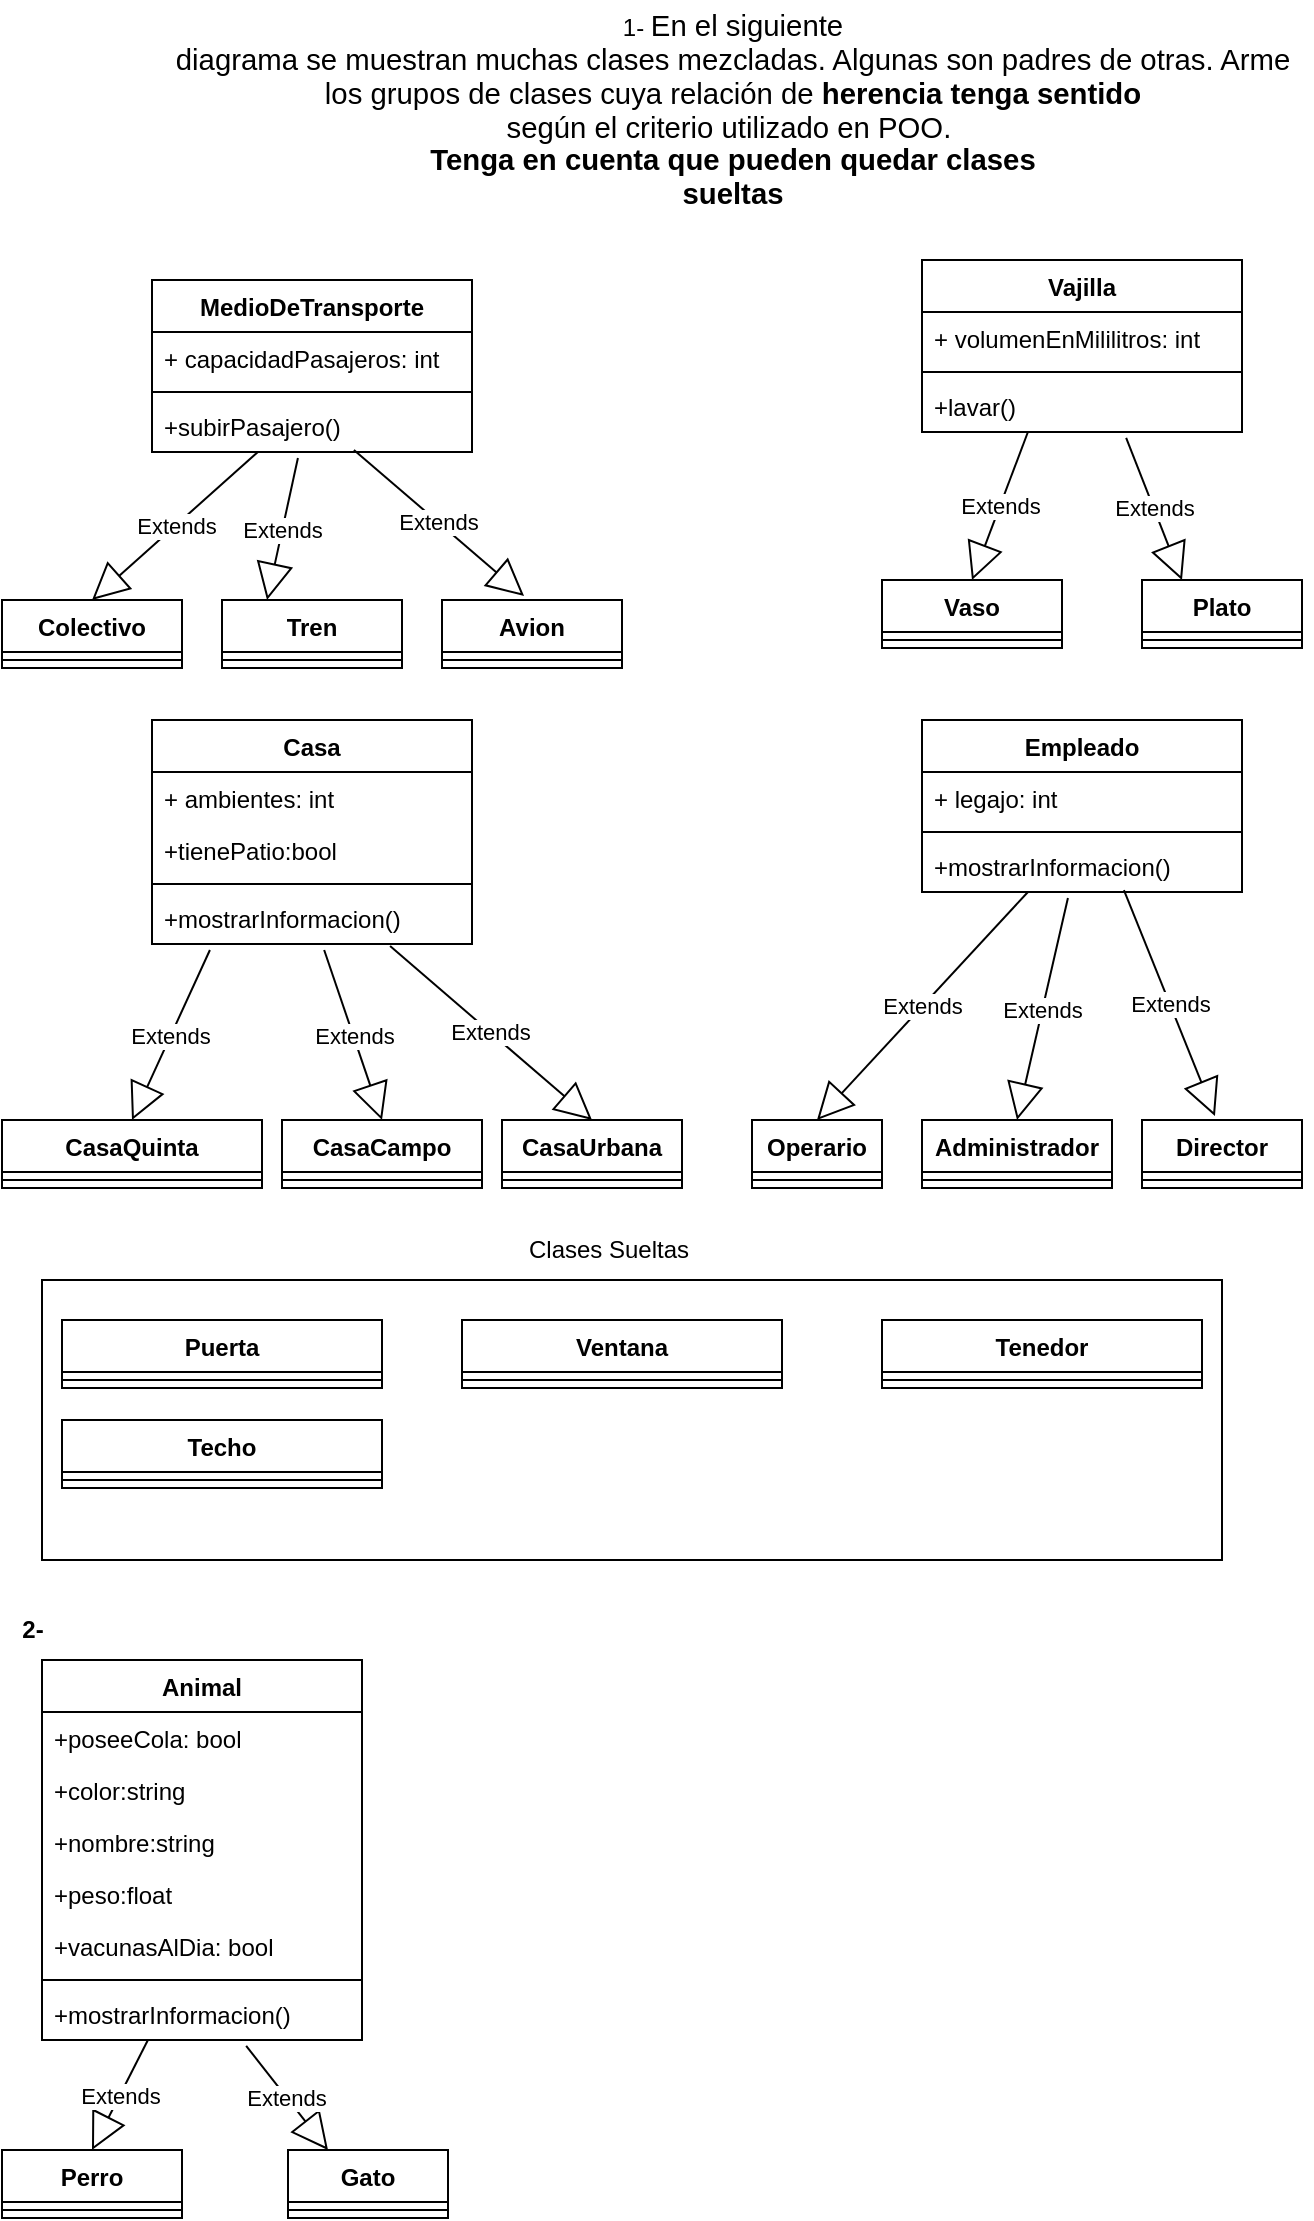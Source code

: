 <mxfile version="24.7.7">
  <diagram name="Página-1" id="v4MbO0O0t_6_hfZHMSL5">
    <mxGraphModel dx="2534" dy="1595" grid="1" gridSize="10" guides="1" tooltips="1" connect="1" arrows="1" fold="1" page="1" pageScale="1" pageWidth="827" pageHeight="1169" math="0" shadow="0">
      <root>
        <mxCell id="0" />
        <mxCell id="1" parent="0" />
        <mxCell id="Hj_mvoe4v4G8sIlKdI5h-2" value="MedioDeTransporte" style="swimlane;fontStyle=1;align=center;verticalAlign=top;childLayout=stackLayout;horizontal=1;startSize=26;horizontalStack=0;resizeParent=1;resizeParentMax=0;resizeLast=0;collapsible=1;marginBottom=0;whiteSpace=wrap;html=1;" vertex="1" parent="1">
          <mxGeometry x="-1425" y="-160" width="160" height="86" as="geometry" />
        </mxCell>
        <mxCell id="Hj_mvoe4v4G8sIlKdI5h-3" value="+ capacidadPasajeros: int" style="text;strokeColor=none;fillColor=none;align=left;verticalAlign=top;spacingLeft=4;spacingRight=4;overflow=hidden;rotatable=0;points=[[0,0.5],[1,0.5]];portConstraint=eastwest;whiteSpace=wrap;html=1;" vertex="1" parent="Hj_mvoe4v4G8sIlKdI5h-2">
          <mxGeometry y="26" width="160" height="26" as="geometry" />
        </mxCell>
        <mxCell id="Hj_mvoe4v4G8sIlKdI5h-4" value="" style="line;strokeWidth=1;fillColor=none;align=left;verticalAlign=middle;spacingTop=-1;spacingLeft=3;spacingRight=3;rotatable=0;labelPosition=right;points=[];portConstraint=eastwest;strokeColor=inherit;" vertex="1" parent="Hj_mvoe4v4G8sIlKdI5h-2">
          <mxGeometry y="52" width="160" height="8" as="geometry" />
        </mxCell>
        <mxCell id="Hj_mvoe4v4G8sIlKdI5h-5" value="+subirPasajero()" style="text;strokeColor=none;fillColor=none;align=left;verticalAlign=top;spacingLeft=4;spacingRight=4;overflow=hidden;rotatable=0;points=[[0,0.5],[1,0.5]];portConstraint=eastwest;whiteSpace=wrap;html=1;" vertex="1" parent="Hj_mvoe4v4G8sIlKdI5h-2">
          <mxGeometry y="60" width="160" height="26" as="geometry" />
        </mxCell>
        <mxCell id="Hj_mvoe4v4G8sIlKdI5h-6" value="Colectivo" style="swimlane;fontStyle=1;align=center;verticalAlign=top;childLayout=stackLayout;horizontal=1;startSize=26;horizontalStack=0;resizeParent=1;resizeParentMax=0;resizeLast=0;collapsible=1;marginBottom=0;whiteSpace=wrap;html=1;" vertex="1" parent="1">
          <mxGeometry x="-1500" width="90" height="34" as="geometry" />
        </mxCell>
        <mxCell id="Hj_mvoe4v4G8sIlKdI5h-8" value="" style="line;strokeWidth=1;fillColor=none;align=left;verticalAlign=middle;spacingTop=-1;spacingLeft=3;spacingRight=3;rotatable=0;labelPosition=right;points=[];portConstraint=eastwest;strokeColor=inherit;" vertex="1" parent="Hj_mvoe4v4G8sIlKdI5h-6">
          <mxGeometry y="26" width="90" height="8" as="geometry" />
        </mxCell>
        <mxCell id="Hj_mvoe4v4G8sIlKdI5h-10" value="Extends" style="endArrow=block;endSize=16;endFill=0;html=1;rounded=0;entryX=0.25;entryY=0;entryDx=0;entryDy=0;exitX=0.456;exitY=1.115;exitDx=0;exitDy=0;exitPerimeter=0;" edge="1" parent="1" source="Hj_mvoe4v4G8sIlKdI5h-5" target="Hj_mvoe4v4G8sIlKdI5h-11">
          <mxGeometry width="160" relative="1" as="geometry">
            <mxPoint x="-1380" y="-70" as="sourcePoint" />
            <mxPoint x="-990" y="-30" as="targetPoint" />
          </mxGeometry>
        </mxCell>
        <mxCell id="Hj_mvoe4v4G8sIlKdI5h-11" value="Tren" style="swimlane;fontStyle=1;align=center;verticalAlign=top;childLayout=stackLayout;horizontal=1;startSize=26;horizontalStack=0;resizeParent=1;resizeParentMax=0;resizeLast=0;collapsible=1;marginBottom=0;whiteSpace=wrap;html=1;" vertex="1" parent="1">
          <mxGeometry x="-1390" width="90" height="34" as="geometry" />
        </mxCell>
        <mxCell id="Hj_mvoe4v4G8sIlKdI5h-12" value="" style="line;strokeWidth=1;fillColor=none;align=left;verticalAlign=middle;spacingTop=-1;spacingLeft=3;spacingRight=3;rotatable=0;labelPosition=right;points=[];portConstraint=eastwest;strokeColor=inherit;" vertex="1" parent="Hj_mvoe4v4G8sIlKdI5h-11">
          <mxGeometry y="26" width="90" height="8" as="geometry" />
        </mxCell>
        <mxCell id="Hj_mvoe4v4G8sIlKdI5h-13" value="Extends" style="endArrow=block;endSize=16;endFill=0;html=1;rounded=0;entryX=0.5;entryY=0;entryDx=0;entryDy=0;exitX=0.331;exitY=1;exitDx=0;exitDy=0;exitPerimeter=0;" edge="1" parent="1" source="Hj_mvoe4v4G8sIlKdI5h-5" target="Hj_mvoe4v4G8sIlKdI5h-6">
          <mxGeometry width="160" relative="1" as="geometry">
            <mxPoint x="-1370" y="-60" as="sourcePoint" />
            <mxPoint x="-1310" y="10" as="targetPoint" />
          </mxGeometry>
        </mxCell>
        <mxCell id="Hj_mvoe4v4G8sIlKdI5h-14" value="Avion" style="swimlane;fontStyle=1;align=center;verticalAlign=top;childLayout=stackLayout;horizontal=1;startSize=26;horizontalStack=0;resizeParent=1;resizeParentMax=0;resizeLast=0;collapsible=1;marginBottom=0;whiteSpace=wrap;html=1;" vertex="1" parent="1">
          <mxGeometry x="-1280" width="90" height="34" as="geometry" />
        </mxCell>
        <mxCell id="Hj_mvoe4v4G8sIlKdI5h-15" value="" style="line;strokeWidth=1;fillColor=none;align=left;verticalAlign=middle;spacingTop=-1;spacingLeft=3;spacingRight=3;rotatable=0;labelPosition=right;points=[];portConstraint=eastwest;strokeColor=inherit;" vertex="1" parent="Hj_mvoe4v4G8sIlKdI5h-14">
          <mxGeometry y="26" width="90" height="8" as="geometry" />
        </mxCell>
        <mxCell id="Hj_mvoe4v4G8sIlKdI5h-16" value="Extends" style="endArrow=block;endSize=16;endFill=0;html=1;rounded=0;entryX=0.456;entryY=-0.059;entryDx=0;entryDy=0;exitX=0.631;exitY=0.962;exitDx=0;exitDy=0;exitPerimeter=0;entryPerimeter=0;" edge="1" parent="1" source="Hj_mvoe4v4G8sIlKdI5h-5" target="Hj_mvoe4v4G8sIlKdI5h-14">
          <mxGeometry width="160" relative="1" as="geometry">
            <mxPoint x="-1370" y="-60" as="sourcePoint" />
            <mxPoint x="-1380" y="10" as="targetPoint" />
          </mxGeometry>
        </mxCell>
        <mxCell id="Hj_mvoe4v4G8sIlKdI5h-17" value="Casa" style="swimlane;fontStyle=1;align=center;verticalAlign=top;childLayout=stackLayout;horizontal=1;startSize=26;horizontalStack=0;resizeParent=1;resizeParentMax=0;resizeLast=0;collapsible=1;marginBottom=0;whiteSpace=wrap;html=1;" vertex="1" parent="1">
          <mxGeometry x="-1425" y="60" width="160" height="112" as="geometry" />
        </mxCell>
        <mxCell id="Hj_mvoe4v4G8sIlKdI5h-18" value="+ ambientes: int" style="text;strokeColor=none;fillColor=none;align=left;verticalAlign=top;spacingLeft=4;spacingRight=4;overflow=hidden;rotatable=0;points=[[0,0.5],[1,0.5]];portConstraint=eastwest;whiteSpace=wrap;html=1;" vertex="1" parent="Hj_mvoe4v4G8sIlKdI5h-17">
          <mxGeometry y="26" width="160" height="26" as="geometry" />
        </mxCell>
        <mxCell id="Hj_mvoe4v4G8sIlKdI5h-30" value="+tienePatio:bool" style="text;strokeColor=none;fillColor=none;align=left;verticalAlign=top;spacingLeft=4;spacingRight=4;overflow=hidden;rotatable=0;points=[[0,0.5],[1,0.5]];portConstraint=eastwest;whiteSpace=wrap;html=1;" vertex="1" parent="Hj_mvoe4v4G8sIlKdI5h-17">
          <mxGeometry y="52" width="160" height="26" as="geometry" />
        </mxCell>
        <mxCell id="Hj_mvoe4v4G8sIlKdI5h-19" value="" style="line;strokeWidth=1;fillColor=none;align=left;verticalAlign=middle;spacingTop=-1;spacingLeft=3;spacingRight=3;rotatable=0;labelPosition=right;points=[];portConstraint=eastwest;strokeColor=inherit;" vertex="1" parent="Hj_mvoe4v4G8sIlKdI5h-17">
          <mxGeometry y="78" width="160" height="8" as="geometry" />
        </mxCell>
        <mxCell id="Hj_mvoe4v4G8sIlKdI5h-20" value="+mostrarInformacion()" style="text;strokeColor=none;fillColor=none;align=left;verticalAlign=top;spacingLeft=4;spacingRight=4;overflow=hidden;rotatable=0;points=[[0,0.5],[1,0.5]];portConstraint=eastwest;whiteSpace=wrap;html=1;" vertex="1" parent="Hj_mvoe4v4G8sIlKdI5h-17">
          <mxGeometry y="86" width="160" height="26" as="geometry" />
        </mxCell>
        <mxCell id="Hj_mvoe4v4G8sIlKdI5h-21" value="CasaQuinta" style="swimlane;fontStyle=1;align=center;verticalAlign=top;childLayout=stackLayout;horizontal=1;startSize=26;horizontalStack=0;resizeParent=1;resizeParentMax=0;resizeLast=0;collapsible=1;marginBottom=0;whiteSpace=wrap;html=1;" vertex="1" parent="1">
          <mxGeometry x="-1500" y="260" width="130" height="34" as="geometry" />
        </mxCell>
        <mxCell id="Hj_mvoe4v4G8sIlKdI5h-22" value="" style="line;strokeWidth=1;fillColor=none;align=left;verticalAlign=middle;spacingTop=-1;spacingLeft=3;spacingRight=3;rotatable=0;labelPosition=right;points=[];portConstraint=eastwest;strokeColor=inherit;" vertex="1" parent="Hj_mvoe4v4G8sIlKdI5h-21">
          <mxGeometry y="26" width="130" height="8" as="geometry" />
        </mxCell>
        <mxCell id="Hj_mvoe4v4G8sIlKdI5h-23" value="Extends" style="endArrow=block;endSize=16;endFill=0;html=1;rounded=0;entryX=0.5;entryY=0;entryDx=0;entryDy=0;exitX=0.538;exitY=1.115;exitDx=0;exitDy=0;exitPerimeter=0;" edge="1" parent="1" source="Hj_mvoe4v4G8sIlKdI5h-20" target="Hj_mvoe4v4G8sIlKdI5h-24">
          <mxGeometry width="160" relative="1" as="geometry">
            <mxPoint x="-1380" y="150" as="sourcePoint" />
            <mxPoint x="-990" y="190" as="targetPoint" />
          </mxGeometry>
        </mxCell>
        <mxCell id="Hj_mvoe4v4G8sIlKdI5h-24" value="CasaCampo" style="swimlane;fontStyle=1;align=center;verticalAlign=top;childLayout=stackLayout;horizontal=1;startSize=26;horizontalStack=0;resizeParent=1;resizeParentMax=0;resizeLast=0;collapsible=1;marginBottom=0;whiteSpace=wrap;html=1;" vertex="1" parent="1">
          <mxGeometry x="-1360" y="260" width="100" height="34" as="geometry" />
        </mxCell>
        <mxCell id="Hj_mvoe4v4G8sIlKdI5h-25" value="" style="line;strokeWidth=1;fillColor=none;align=left;verticalAlign=middle;spacingTop=-1;spacingLeft=3;spacingRight=3;rotatable=0;labelPosition=right;points=[];portConstraint=eastwest;strokeColor=inherit;" vertex="1" parent="Hj_mvoe4v4G8sIlKdI5h-24">
          <mxGeometry y="26" width="100" height="8" as="geometry" />
        </mxCell>
        <mxCell id="Hj_mvoe4v4G8sIlKdI5h-26" value="Extends" style="endArrow=block;endSize=16;endFill=0;html=1;rounded=0;entryX=0.5;entryY=0;entryDx=0;entryDy=0;exitX=0.181;exitY=1.115;exitDx=0;exitDy=0;exitPerimeter=0;" edge="1" parent="1" source="Hj_mvoe4v4G8sIlKdI5h-20" target="Hj_mvoe4v4G8sIlKdI5h-21">
          <mxGeometry width="160" relative="1" as="geometry">
            <mxPoint x="-1370" y="160" as="sourcePoint" />
            <mxPoint x="-1310" y="230" as="targetPoint" />
          </mxGeometry>
        </mxCell>
        <mxCell id="Hj_mvoe4v4G8sIlKdI5h-31" value="Vajilla" style="swimlane;fontStyle=1;align=center;verticalAlign=top;childLayout=stackLayout;horizontal=1;startSize=26;horizontalStack=0;resizeParent=1;resizeParentMax=0;resizeLast=0;collapsible=1;marginBottom=0;whiteSpace=wrap;html=1;" vertex="1" parent="1">
          <mxGeometry x="-1040" y="-170" width="160" height="86" as="geometry" />
        </mxCell>
        <mxCell id="Hj_mvoe4v4G8sIlKdI5h-32" value="+ volumenEnMililitros: int" style="text;strokeColor=none;fillColor=none;align=left;verticalAlign=top;spacingLeft=4;spacingRight=4;overflow=hidden;rotatable=0;points=[[0,0.5],[1,0.5]];portConstraint=eastwest;whiteSpace=wrap;html=1;" vertex="1" parent="Hj_mvoe4v4G8sIlKdI5h-31">
          <mxGeometry y="26" width="160" height="26" as="geometry" />
        </mxCell>
        <mxCell id="Hj_mvoe4v4G8sIlKdI5h-33" value="" style="line;strokeWidth=1;fillColor=none;align=left;verticalAlign=middle;spacingTop=-1;spacingLeft=3;spacingRight=3;rotatable=0;labelPosition=right;points=[];portConstraint=eastwest;strokeColor=inherit;" vertex="1" parent="Hj_mvoe4v4G8sIlKdI5h-31">
          <mxGeometry y="52" width="160" height="8" as="geometry" />
        </mxCell>
        <mxCell id="Hj_mvoe4v4G8sIlKdI5h-34" value="+lavar()" style="text;strokeColor=none;fillColor=none;align=left;verticalAlign=top;spacingLeft=4;spacingRight=4;overflow=hidden;rotatable=0;points=[[0,0.5],[1,0.5]];portConstraint=eastwest;whiteSpace=wrap;html=1;" vertex="1" parent="Hj_mvoe4v4G8sIlKdI5h-31">
          <mxGeometry y="60" width="160" height="26" as="geometry" />
        </mxCell>
        <mxCell id="Hj_mvoe4v4G8sIlKdI5h-35" value="Vaso" style="swimlane;fontStyle=1;align=center;verticalAlign=top;childLayout=stackLayout;horizontal=1;startSize=26;horizontalStack=0;resizeParent=1;resizeParentMax=0;resizeLast=0;collapsible=1;marginBottom=0;whiteSpace=wrap;html=1;" vertex="1" parent="1">
          <mxGeometry x="-1060" y="-10" width="90" height="34" as="geometry" />
        </mxCell>
        <mxCell id="Hj_mvoe4v4G8sIlKdI5h-36" value="" style="line;strokeWidth=1;fillColor=none;align=left;verticalAlign=middle;spacingTop=-1;spacingLeft=3;spacingRight=3;rotatable=0;labelPosition=right;points=[];portConstraint=eastwest;strokeColor=inherit;" vertex="1" parent="Hj_mvoe4v4G8sIlKdI5h-35">
          <mxGeometry y="26" width="90" height="8" as="geometry" />
        </mxCell>
        <mxCell id="Hj_mvoe4v4G8sIlKdI5h-37" value="Extends" style="endArrow=block;endSize=16;endFill=0;html=1;rounded=0;entryX=0.25;entryY=0;entryDx=0;entryDy=0;exitX=0.638;exitY=1.115;exitDx=0;exitDy=0;exitPerimeter=0;" edge="1" parent="1" source="Hj_mvoe4v4G8sIlKdI5h-34" target="Hj_mvoe4v4G8sIlKdI5h-38">
          <mxGeometry width="160" relative="1" as="geometry">
            <mxPoint x="-960" y="-80" as="sourcePoint" />
            <mxPoint x="-570" y="-40" as="targetPoint" />
          </mxGeometry>
        </mxCell>
        <mxCell id="Hj_mvoe4v4G8sIlKdI5h-38" value="Plato" style="swimlane;fontStyle=1;align=center;verticalAlign=top;childLayout=stackLayout;horizontal=1;startSize=26;horizontalStack=0;resizeParent=1;resizeParentMax=0;resizeLast=0;collapsible=1;marginBottom=0;whiteSpace=wrap;html=1;" vertex="1" parent="1">
          <mxGeometry x="-930" y="-10" width="80" height="34" as="geometry" />
        </mxCell>
        <mxCell id="Hj_mvoe4v4G8sIlKdI5h-39" value="" style="line;strokeWidth=1;fillColor=none;align=left;verticalAlign=middle;spacingTop=-1;spacingLeft=3;spacingRight=3;rotatable=0;labelPosition=right;points=[];portConstraint=eastwest;strokeColor=inherit;" vertex="1" parent="Hj_mvoe4v4G8sIlKdI5h-38">
          <mxGeometry y="26" width="80" height="8" as="geometry" />
        </mxCell>
        <mxCell id="Hj_mvoe4v4G8sIlKdI5h-40" value="Extends" style="endArrow=block;endSize=16;endFill=0;html=1;rounded=0;entryX=0.5;entryY=0;entryDx=0;entryDy=0;exitX=0.331;exitY=1;exitDx=0;exitDy=0;exitPerimeter=0;" edge="1" parent="1" source="Hj_mvoe4v4G8sIlKdI5h-34" target="Hj_mvoe4v4G8sIlKdI5h-35">
          <mxGeometry width="160" relative="1" as="geometry">
            <mxPoint x="-950" y="-70" as="sourcePoint" />
            <mxPoint x="-890" as="targetPoint" />
          </mxGeometry>
        </mxCell>
        <mxCell id="Hj_mvoe4v4G8sIlKdI5h-44" value="Empleado" style="swimlane;fontStyle=1;align=center;verticalAlign=top;childLayout=stackLayout;horizontal=1;startSize=26;horizontalStack=0;resizeParent=1;resizeParentMax=0;resizeLast=0;collapsible=1;marginBottom=0;whiteSpace=wrap;html=1;" vertex="1" parent="1">
          <mxGeometry x="-1040" y="60" width="160" height="86" as="geometry" />
        </mxCell>
        <mxCell id="Hj_mvoe4v4G8sIlKdI5h-45" value="+ legajo: int" style="text;strokeColor=none;fillColor=none;align=left;verticalAlign=top;spacingLeft=4;spacingRight=4;overflow=hidden;rotatable=0;points=[[0,0.5],[1,0.5]];portConstraint=eastwest;whiteSpace=wrap;html=1;" vertex="1" parent="Hj_mvoe4v4G8sIlKdI5h-44">
          <mxGeometry y="26" width="160" height="26" as="geometry" />
        </mxCell>
        <mxCell id="Hj_mvoe4v4G8sIlKdI5h-46" value="" style="line;strokeWidth=1;fillColor=none;align=left;verticalAlign=middle;spacingTop=-1;spacingLeft=3;spacingRight=3;rotatable=0;labelPosition=right;points=[];portConstraint=eastwest;strokeColor=inherit;" vertex="1" parent="Hj_mvoe4v4G8sIlKdI5h-44">
          <mxGeometry y="52" width="160" height="8" as="geometry" />
        </mxCell>
        <mxCell id="Hj_mvoe4v4G8sIlKdI5h-47" value="+mostrarInformacion()" style="text;strokeColor=none;fillColor=none;align=left;verticalAlign=top;spacingLeft=4;spacingRight=4;overflow=hidden;rotatable=0;points=[[0,0.5],[1,0.5]];portConstraint=eastwest;whiteSpace=wrap;html=1;" vertex="1" parent="Hj_mvoe4v4G8sIlKdI5h-44">
          <mxGeometry y="60" width="160" height="26" as="geometry" />
        </mxCell>
        <mxCell id="Hj_mvoe4v4G8sIlKdI5h-48" value="Operario" style="swimlane;fontStyle=1;align=center;verticalAlign=top;childLayout=stackLayout;horizontal=1;startSize=26;horizontalStack=0;resizeParent=1;resizeParentMax=0;resizeLast=0;collapsible=1;marginBottom=0;whiteSpace=wrap;html=1;" vertex="1" parent="1">
          <mxGeometry x="-1125" y="260" width="65" height="34" as="geometry" />
        </mxCell>
        <mxCell id="Hj_mvoe4v4G8sIlKdI5h-49" value="" style="line;strokeWidth=1;fillColor=none;align=left;verticalAlign=middle;spacingTop=-1;spacingLeft=3;spacingRight=3;rotatable=0;labelPosition=right;points=[];portConstraint=eastwest;strokeColor=inherit;" vertex="1" parent="Hj_mvoe4v4G8sIlKdI5h-48">
          <mxGeometry y="26" width="65" height="8" as="geometry" />
        </mxCell>
        <mxCell id="Hj_mvoe4v4G8sIlKdI5h-50" value="Extends" style="endArrow=block;endSize=16;endFill=0;html=1;rounded=0;entryX=0.5;entryY=0;entryDx=0;entryDy=0;exitX=0.456;exitY=1.115;exitDx=0;exitDy=0;exitPerimeter=0;" edge="1" parent="1" source="Hj_mvoe4v4G8sIlKdI5h-47" target="Hj_mvoe4v4G8sIlKdI5h-51">
          <mxGeometry width="160" relative="1" as="geometry">
            <mxPoint x="-840" y="150" as="sourcePoint" />
            <mxPoint x="-450" y="190" as="targetPoint" />
          </mxGeometry>
        </mxCell>
        <mxCell id="Hj_mvoe4v4G8sIlKdI5h-51" value="Administrador" style="swimlane;fontStyle=1;align=center;verticalAlign=top;childLayout=stackLayout;horizontal=1;startSize=26;horizontalStack=0;resizeParent=1;resizeParentMax=0;resizeLast=0;collapsible=1;marginBottom=0;whiteSpace=wrap;html=1;" vertex="1" parent="1">
          <mxGeometry x="-1040" y="260" width="95" height="34" as="geometry" />
        </mxCell>
        <mxCell id="Hj_mvoe4v4G8sIlKdI5h-52" value="" style="line;strokeWidth=1;fillColor=none;align=left;verticalAlign=middle;spacingTop=-1;spacingLeft=3;spacingRight=3;rotatable=0;labelPosition=right;points=[];portConstraint=eastwest;strokeColor=inherit;" vertex="1" parent="Hj_mvoe4v4G8sIlKdI5h-51">
          <mxGeometry y="26" width="95" height="8" as="geometry" />
        </mxCell>
        <mxCell id="Hj_mvoe4v4G8sIlKdI5h-53" value="Extends" style="endArrow=block;endSize=16;endFill=0;html=1;rounded=0;entryX=0.5;entryY=0;entryDx=0;entryDy=0;exitX=0.331;exitY=1;exitDx=0;exitDy=0;exitPerimeter=0;" edge="1" parent="1" source="Hj_mvoe4v4G8sIlKdI5h-47" target="Hj_mvoe4v4G8sIlKdI5h-48">
          <mxGeometry width="160" relative="1" as="geometry">
            <mxPoint x="-830" y="160" as="sourcePoint" />
            <mxPoint x="-770" y="230" as="targetPoint" />
          </mxGeometry>
        </mxCell>
        <mxCell id="Hj_mvoe4v4G8sIlKdI5h-54" value="Director" style="swimlane;fontStyle=1;align=center;verticalAlign=top;childLayout=stackLayout;horizontal=1;startSize=26;horizontalStack=0;resizeParent=1;resizeParentMax=0;resizeLast=0;collapsible=1;marginBottom=0;whiteSpace=wrap;html=1;" vertex="1" parent="1">
          <mxGeometry x="-930" y="260" width="80" height="34" as="geometry" />
        </mxCell>
        <mxCell id="Hj_mvoe4v4G8sIlKdI5h-55" value="" style="line;strokeWidth=1;fillColor=none;align=left;verticalAlign=middle;spacingTop=-1;spacingLeft=3;spacingRight=3;rotatable=0;labelPosition=right;points=[];portConstraint=eastwest;strokeColor=inherit;" vertex="1" parent="Hj_mvoe4v4G8sIlKdI5h-54">
          <mxGeometry y="26" width="80" height="8" as="geometry" />
        </mxCell>
        <mxCell id="Hj_mvoe4v4G8sIlKdI5h-56" value="Extends" style="endArrow=block;endSize=16;endFill=0;html=1;rounded=0;entryX=0.456;entryY=-0.059;entryDx=0;entryDy=0;exitX=0.631;exitY=0.962;exitDx=0;exitDy=0;exitPerimeter=0;entryPerimeter=0;" edge="1" parent="1" source="Hj_mvoe4v4G8sIlKdI5h-47" target="Hj_mvoe4v4G8sIlKdI5h-54">
          <mxGeometry width="160" relative="1" as="geometry">
            <mxPoint x="-830" y="160" as="sourcePoint" />
            <mxPoint x="-840" y="230" as="targetPoint" />
          </mxGeometry>
        </mxCell>
        <mxCell id="Hj_mvoe4v4G8sIlKdI5h-70" value="CasaUrbana" style="swimlane;fontStyle=1;align=center;verticalAlign=top;childLayout=stackLayout;horizontal=1;startSize=26;horizontalStack=0;resizeParent=1;resizeParentMax=0;resizeLast=0;collapsible=1;marginBottom=0;whiteSpace=wrap;html=1;" vertex="1" parent="1">
          <mxGeometry x="-1250" y="260" width="90" height="34" as="geometry" />
        </mxCell>
        <mxCell id="Hj_mvoe4v4G8sIlKdI5h-71" value="" style="line;strokeWidth=1;fillColor=none;align=left;verticalAlign=middle;spacingTop=-1;spacingLeft=3;spacingRight=3;rotatable=0;labelPosition=right;points=[];portConstraint=eastwest;strokeColor=inherit;" vertex="1" parent="Hj_mvoe4v4G8sIlKdI5h-70">
          <mxGeometry y="26" width="90" height="8" as="geometry" />
        </mxCell>
        <mxCell id="Hj_mvoe4v4G8sIlKdI5h-72" value="Extends" style="endArrow=block;endSize=16;endFill=0;html=1;rounded=0;entryX=0.5;entryY=0;entryDx=0;entryDy=0;exitX=0.744;exitY=1.038;exitDx=0;exitDy=0;exitPerimeter=0;" edge="1" parent="1" source="Hj_mvoe4v4G8sIlKdI5h-20" target="Hj_mvoe4v4G8sIlKdI5h-70">
          <mxGeometry width="160" relative="1" as="geometry">
            <mxPoint x="-1340" y="170" as="sourcePoint" />
            <mxPoint x="-1410" y="250" as="targetPoint" />
          </mxGeometry>
        </mxCell>
        <mxCell id="Hj_mvoe4v4G8sIlKdI5h-73" value="Puerta" style="swimlane;fontStyle=1;align=center;verticalAlign=top;childLayout=stackLayout;horizontal=1;startSize=26;horizontalStack=0;resizeParent=1;resizeParentMax=0;resizeLast=0;collapsible=1;marginBottom=0;whiteSpace=wrap;html=1;" vertex="1" parent="1">
          <mxGeometry x="-1470" y="360" width="160" height="34" as="geometry" />
        </mxCell>
        <mxCell id="Hj_mvoe4v4G8sIlKdI5h-74" value="" style="line;strokeWidth=1;fillColor=none;align=left;verticalAlign=middle;spacingTop=-1;spacingLeft=3;spacingRight=3;rotatable=0;labelPosition=right;points=[];portConstraint=eastwest;strokeColor=inherit;" vertex="1" parent="Hj_mvoe4v4G8sIlKdI5h-73">
          <mxGeometry y="26" width="160" height="8" as="geometry" />
        </mxCell>
        <mxCell id="Hj_mvoe4v4G8sIlKdI5h-75" value="Ventana" style="swimlane;fontStyle=1;align=center;verticalAlign=top;childLayout=stackLayout;horizontal=1;startSize=26;horizontalStack=0;resizeParent=1;resizeParentMax=0;resizeLast=0;collapsible=1;marginBottom=0;whiteSpace=wrap;html=1;" vertex="1" parent="1">
          <mxGeometry x="-1270" y="360" width="160" height="34" as="geometry" />
        </mxCell>
        <mxCell id="Hj_mvoe4v4G8sIlKdI5h-76" value="" style="line;strokeWidth=1;fillColor=none;align=left;verticalAlign=middle;spacingTop=-1;spacingLeft=3;spacingRight=3;rotatable=0;labelPosition=right;points=[];portConstraint=eastwest;strokeColor=inherit;" vertex="1" parent="Hj_mvoe4v4G8sIlKdI5h-75">
          <mxGeometry y="26" width="160" height="8" as="geometry" />
        </mxCell>
        <mxCell id="Hj_mvoe4v4G8sIlKdI5h-77" value="Techo" style="swimlane;fontStyle=1;align=center;verticalAlign=top;childLayout=stackLayout;horizontal=1;startSize=26;horizontalStack=0;resizeParent=1;resizeParentMax=0;resizeLast=0;collapsible=1;marginBottom=0;whiteSpace=wrap;html=1;" vertex="1" parent="1">
          <mxGeometry x="-1470" y="410" width="160" height="34" as="geometry" />
        </mxCell>
        <mxCell id="Hj_mvoe4v4G8sIlKdI5h-78" value="" style="line;strokeWidth=1;fillColor=none;align=left;verticalAlign=middle;spacingTop=-1;spacingLeft=3;spacingRight=3;rotatable=0;labelPosition=right;points=[];portConstraint=eastwest;strokeColor=inherit;" vertex="1" parent="Hj_mvoe4v4G8sIlKdI5h-77">
          <mxGeometry y="26" width="160" height="8" as="geometry" />
        </mxCell>
        <mxCell id="Hj_mvoe4v4G8sIlKdI5h-79" value="Tenedor" style="swimlane;fontStyle=1;align=center;verticalAlign=top;childLayout=stackLayout;horizontal=1;startSize=26;horizontalStack=0;resizeParent=1;resizeParentMax=0;resizeLast=0;collapsible=1;marginBottom=0;whiteSpace=wrap;html=1;" vertex="1" parent="1">
          <mxGeometry x="-1060" y="360" width="160" height="34" as="geometry" />
        </mxCell>
        <mxCell id="Hj_mvoe4v4G8sIlKdI5h-80" value="" style="line;strokeWidth=1;fillColor=none;align=left;verticalAlign=middle;spacingTop=-1;spacingLeft=3;spacingRight=3;rotatable=0;labelPosition=right;points=[];portConstraint=eastwest;strokeColor=inherit;" vertex="1" parent="Hj_mvoe4v4G8sIlKdI5h-79">
          <mxGeometry y="26" width="160" height="8" as="geometry" />
        </mxCell>
        <mxCell id="Hj_mvoe4v4G8sIlKdI5h-81" value="Clases Sueltas" style="text;html=1;align=center;verticalAlign=middle;resizable=0;points=[];autosize=1;strokeColor=none;fillColor=none;" vertex="1" parent="1">
          <mxGeometry x="-1247" y="310" width="100" height="30" as="geometry" />
        </mxCell>
        <mxCell id="Hj_mvoe4v4G8sIlKdI5h-82" value="" style="rounded=0;whiteSpace=wrap;html=1;labelBackgroundColor=none;fillColor=none;" vertex="1" parent="1">
          <mxGeometry x="-1480" y="340" width="590" height="140" as="geometry" />
        </mxCell>
        <mxCell id="Hj_mvoe4v4G8sIlKdI5h-83" value="1-&amp;nbsp;&lt;span style=&quot;font-size:11.0pt;line-height:115%;&lt;br/&gt;font-family:&amp;quot;Calibri&amp;quot;,&amp;quot;sans-serif&amp;quot;;mso-fareast-font-family:Calibri;mso-ansi-language:&lt;br/&gt;ES-AR;mso-fareast-language:ES-AR;mso-bidi-language:AR-SA&quot;&gt;En el siguiente&lt;br/&gt;diagrama se muestran muchas clases mezcladas. Algunas son padres de otras. Arme&lt;br/&gt;los grupos de clases cuya relación de &lt;b&gt;herencia&lt;/b&gt; &lt;b&gt;tenga&lt;/b&gt; &lt;b&gt;sentido&lt;/b&gt;&lt;br/&gt;según el criterio utilizado en POO.&amp;nbsp;&lt;/span&gt;&lt;div&gt;&lt;span style=&quot;font-size:11.0pt;line-height:115%;&lt;br/&gt;font-family:&amp;quot;Calibri&amp;quot;,&amp;quot;sans-serif&amp;quot;;mso-fareast-font-family:Calibri;mso-ansi-language:&lt;br/&gt;ES-AR;mso-fareast-language:ES-AR;mso-bidi-language:AR-SA&quot;&gt;&lt;b&gt;Tenga en cuenta que pueden quedar clases&lt;br/&gt;sueltas&lt;/b&gt;&lt;/span&gt;&lt;/div&gt;" style="text;html=1;align=center;verticalAlign=middle;resizable=0;points=[];autosize=1;strokeColor=none;fillColor=none;" vertex="1" parent="1">
          <mxGeometry x="-1425" y="-300" width="580" height="110" as="geometry" />
        </mxCell>
        <mxCell id="Hj_mvoe4v4G8sIlKdI5h-88" value="Animal" style="swimlane;fontStyle=1;align=center;verticalAlign=top;childLayout=stackLayout;horizontal=1;startSize=26;horizontalStack=0;resizeParent=1;resizeParentMax=0;resizeLast=0;collapsible=1;marginBottom=0;whiteSpace=wrap;html=1;" vertex="1" parent="1">
          <mxGeometry x="-1480" y="530" width="160" height="190" as="geometry" />
        </mxCell>
        <mxCell id="Hj_mvoe4v4G8sIlKdI5h-89" value="+poseeCola: bool" style="text;strokeColor=none;fillColor=none;align=left;verticalAlign=top;spacingLeft=4;spacingRight=4;overflow=hidden;rotatable=0;points=[[0,0.5],[1,0.5]];portConstraint=eastwest;whiteSpace=wrap;html=1;" vertex="1" parent="Hj_mvoe4v4G8sIlKdI5h-88">
          <mxGeometry y="26" width="160" height="26" as="geometry" />
        </mxCell>
        <mxCell id="Hj_mvoe4v4G8sIlKdI5h-99" value="+color:string" style="text;strokeColor=none;fillColor=none;align=left;verticalAlign=top;spacingLeft=4;spacingRight=4;overflow=hidden;rotatable=0;points=[[0,0.5],[1,0.5]];portConstraint=eastwest;whiteSpace=wrap;html=1;" vertex="1" parent="Hj_mvoe4v4G8sIlKdI5h-88">
          <mxGeometry y="52" width="160" height="26" as="geometry" />
        </mxCell>
        <mxCell id="Hj_mvoe4v4G8sIlKdI5h-101" value="+nombre:string" style="text;strokeColor=none;fillColor=none;align=left;verticalAlign=top;spacingLeft=4;spacingRight=4;overflow=hidden;rotatable=0;points=[[0,0.5],[1,0.5]];portConstraint=eastwest;whiteSpace=wrap;html=1;" vertex="1" parent="Hj_mvoe4v4G8sIlKdI5h-88">
          <mxGeometry y="78" width="160" height="26" as="geometry" />
        </mxCell>
        <mxCell id="Hj_mvoe4v4G8sIlKdI5h-100" value="+peso:float" style="text;strokeColor=none;fillColor=none;align=left;verticalAlign=top;spacingLeft=4;spacingRight=4;overflow=hidden;rotatable=0;points=[[0,0.5],[1,0.5]];portConstraint=eastwest;whiteSpace=wrap;html=1;" vertex="1" parent="Hj_mvoe4v4G8sIlKdI5h-88">
          <mxGeometry y="104" width="160" height="26" as="geometry" />
        </mxCell>
        <mxCell id="Hj_mvoe4v4G8sIlKdI5h-98" value="+vacunasAlDia: bool" style="text;strokeColor=none;fillColor=none;align=left;verticalAlign=top;spacingLeft=4;spacingRight=4;overflow=hidden;rotatable=0;points=[[0,0.5],[1,0.5]];portConstraint=eastwest;whiteSpace=wrap;html=1;" vertex="1" parent="Hj_mvoe4v4G8sIlKdI5h-88">
          <mxGeometry y="130" width="160" height="26" as="geometry" />
        </mxCell>
        <mxCell id="Hj_mvoe4v4G8sIlKdI5h-90" value="" style="line;strokeWidth=1;fillColor=none;align=left;verticalAlign=middle;spacingTop=-1;spacingLeft=3;spacingRight=3;rotatable=0;labelPosition=right;points=[];portConstraint=eastwest;strokeColor=inherit;" vertex="1" parent="Hj_mvoe4v4G8sIlKdI5h-88">
          <mxGeometry y="156" width="160" height="8" as="geometry" />
        </mxCell>
        <mxCell id="Hj_mvoe4v4G8sIlKdI5h-91" value="+mostrarInformacion()" style="text;strokeColor=none;fillColor=none;align=left;verticalAlign=top;spacingLeft=4;spacingRight=4;overflow=hidden;rotatable=0;points=[[0,0.5],[1,0.5]];portConstraint=eastwest;whiteSpace=wrap;html=1;" vertex="1" parent="Hj_mvoe4v4G8sIlKdI5h-88">
          <mxGeometry y="164" width="160" height="26" as="geometry" />
        </mxCell>
        <mxCell id="Hj_mvoe4v4G8sIlKdI5h-92" value="Perro" style="swimlane;fontStyle=1;align=center;verticalAlign=top;childLayout=stackLayout;horizontal=1;startSize=26;horizontalStack=0;resizeParent=1;resizeParentMax=0;resizeLast=0;collapsible=1;marginBottom=0;whiteSpace=wrap;html=1;" vertex="1" parent="1">
          <mxGeometry x="-1500" y="775" width="90" height="34" as="geometry" />
        </mxCell>
        <mxCell id="Hj_mvoe4v4G8sIlKdI5h-93" value="" style="line;strokeWidth=1;fillColor=none;align=left;verticalAlign=middle;spacingTop=-1;spacingLeft=3;spacingRight=3;rotatable=0;labelPosition=right;points=[];portConstraint=eastwest;strokeColor=inherit;" vertex="1" parent="Hj_mvoe4v4G8sIlKdI5h-92">
          <mxGeometry y="26" width="90" height="8" as="geometry" />
        </mxCell>
        <mxCell id="Hj_mvoe4v4G8sIlKdI5h-94" value="Extends" style="endArrow=block;endSize=16;endFill=0;html=1;rounded=0;entryX=0.25;entryY=0;entryDx=0;entryDy=0;exitX=0.638;exitY=1.115;exitDx=0;exitDy=0;exitPerimeter=0;" edge="1" parent="1" source="Hj_mvoe4v4G8sIlKdI5h-91" target="Hj_mvoe4v4G8sIlKdI5h-95">
          <mxGeometry width="160" relative="1" as="geometry">
            <mxPoint x="-1400" y="620" as="sourcePoint" />
            <mxPoint x="-1010" y="660" as="targetPoint" />
          </mxGeometry>
        </mxCell>
        <mxCell id="Hj_mvoe4v4G8sIlKdI5h-95" value="Gato" style="swimlane;fontStyle=1;align=center;verticalAlign=top;childLayout=stackLayout;horizontal=1;startSize=26;horizontalStack=0;resizeParent=1;resizeParentMax=0;resizeLast=0;collapsible=1;marginBottom=0;whiteSpace=wrap;html=1;" vertex="1" parent="1">
          <mxGeometry x="-1357" y="775" width="80" height="34" as="geometry" />
        </mxCell>
        <mxCell id="Hj_mvoe4v4G8sIlKdI5h-96" value="" style="line;strokeWidth=1;fillColor=none;align=left;verticalAlign=middle;spacingTop=-1;spacingLeft=3;spacingRight=3;rotatable=0;labelPosition=right;points=[];portConstraint=eastwest;strokeColor=inherit;" vertex="1" parent="Hj_mvoe4v4G8sIlKdI5h-95">
          <mxGeometry y="26" width="80" height="8" as="geometry" />
        </mxCell>
        <mxCell id="Hj_mvoe4v4G8sIlKdI5h-97" value="Extends" style="endArrow=block;endSize=16;endFill=0;html=1;rounded=0;entryX=0.5;entryY=0;entryDx=0;entryDy=0;exitX=0.331;exitY=1;exitDx=0;exitDy=0;exitPerimeter=0;" edge="1" parent="1" source="Hj_mvoe4v4G8sIlKdI5h-91" target="Hj_mvoe4v4G8sIlKdI5h-92">
          <mxGeometry width="160" relative="1" as="geometry">
            <mxPoint x="-1390" y="630" as="sourcePoint" />
            <mxPoint x="-1330" y="700" as="targetPoint" />
          </mxGeometry>
        </mxCell>
        <mxCell id="Hj_mvoe4v4G8sIlKdI5h-102" value="&lt;b&gt;2-&lt;/b&gt;" style="text;html=1;align=center;verticalAlign=middle;resizable=0;points=[];autosize=1;strokeColor=none;fillColor=none;" vertex="1" parent="1">
          <mxGeometry x="-1500" y="500" width="30" height="30" as="geometry" />
        </mxCell>
      </root>
    </mxGraphModel>
  </diagram>
</mxfile>
